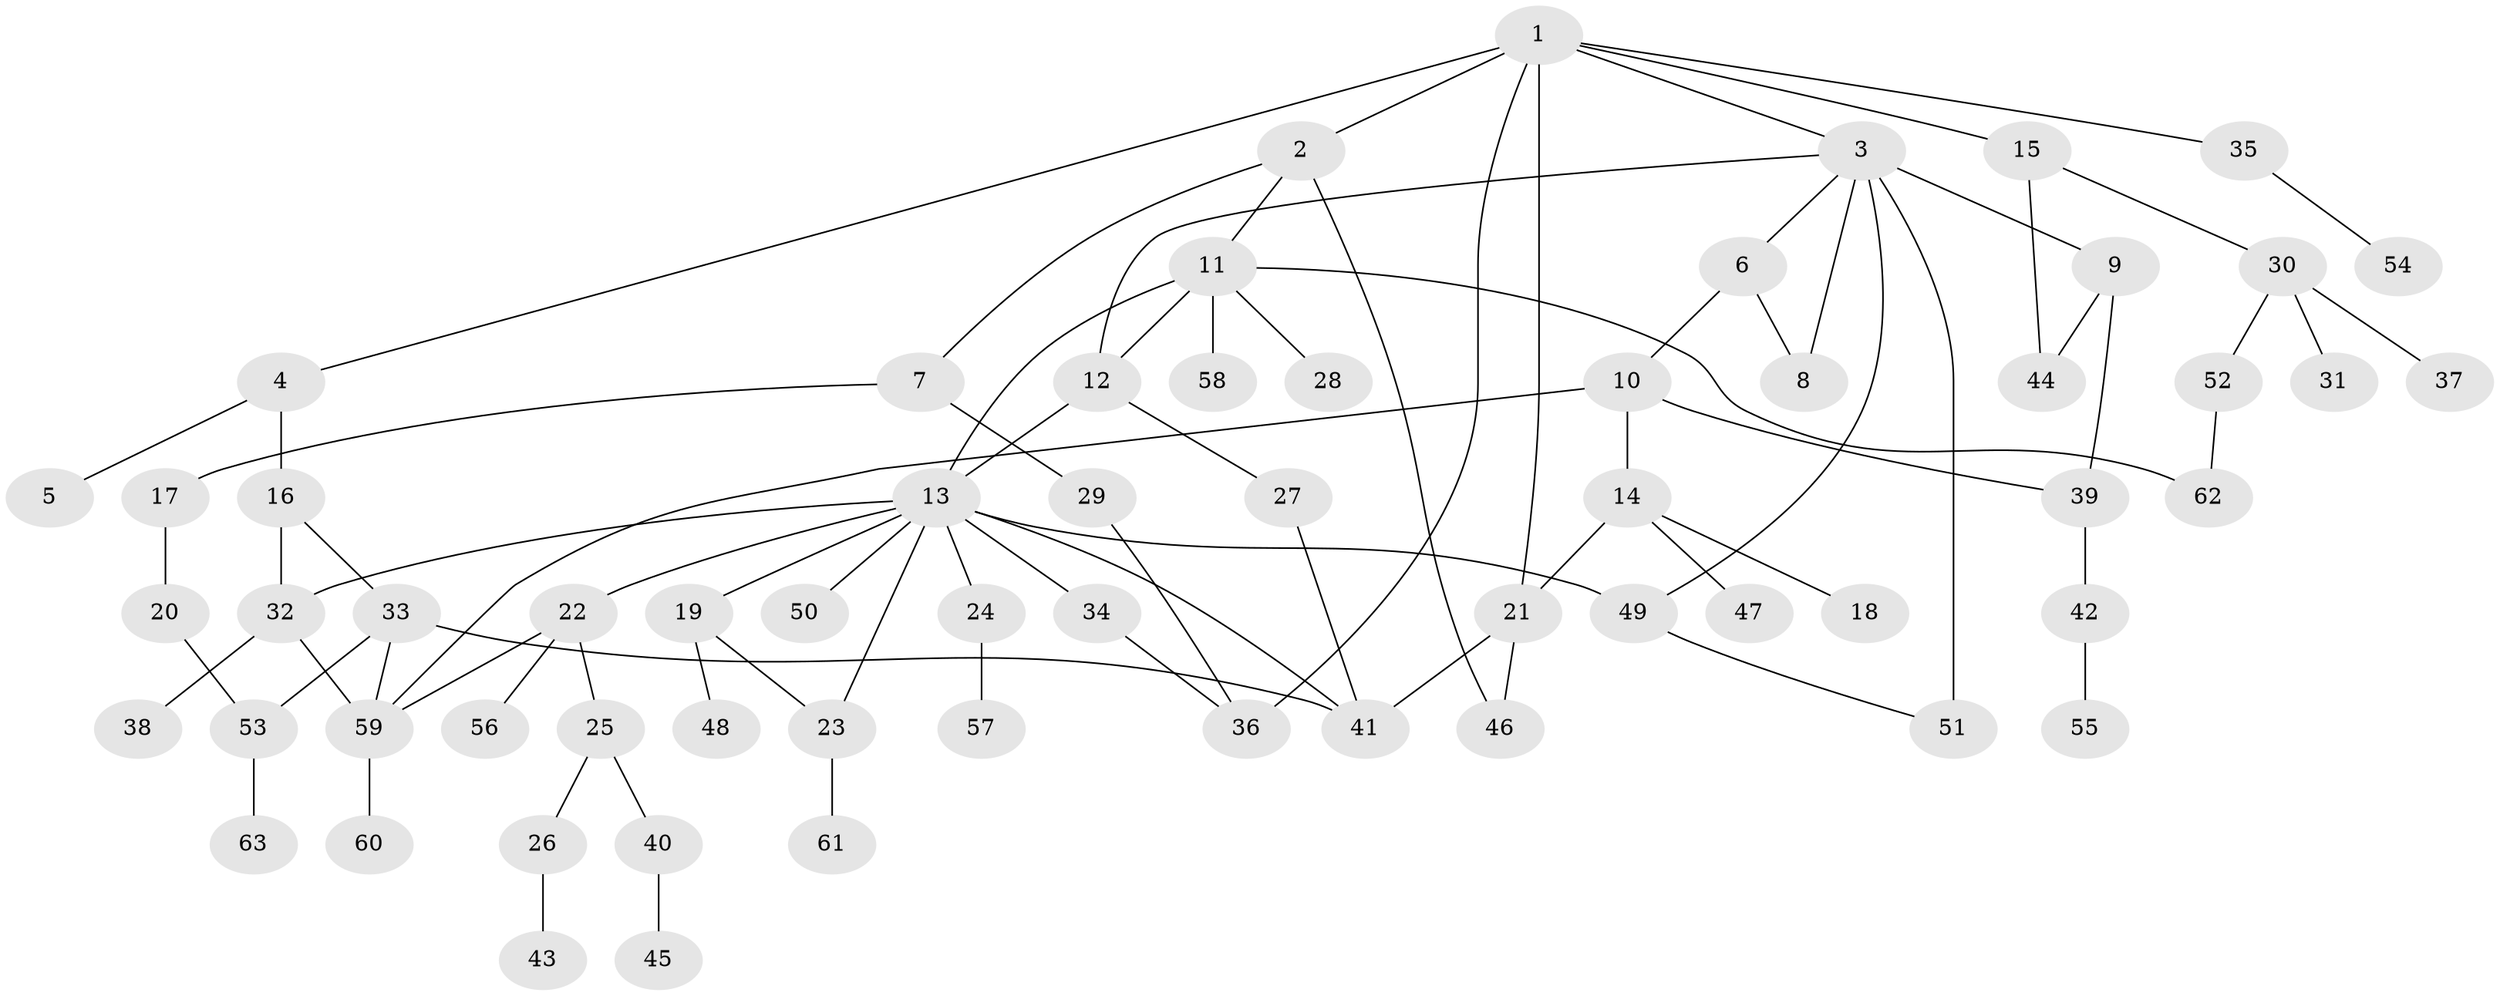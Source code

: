 // original degree distribution, {6: 0.047619047619047616, 5: 0.031746031746031744, 4: 0.0873015873015873, 1: 0.38095238095238093, 3: 0.23015873015873015, 2: 0.21428571428571427, 9: 0.007936507936507936}
// Generated by graph-tools (version 1.1) at 2025/34/03/09/25 02:34:20]
// undirected, 63 vertices, 83 edges
graph export_dot {
graph [start="1"]
  node [color=gray90,style=filled];
  1;
  2;
  3;
  4;
  5;
  6;
  7;
  8;
  9;
  10;
  11;
  12;
  13;
  14;
  15;
  16;
  17;
  18;
  19;
  20;
  21;
  22;
  23;
  24;
  25;
  26;
  27;
  28;
  29;
  30;
  31;
  32;
  33;
  34;
  35;
  36;
  37;
  38;
  39;
  40;
  41;
  42;
  43;
  44;
  45;
  46;
  47;
  48;
  49;
  50;
  51;
  52;
  53;
  54;
  55;
  56;
  57;
  58;
  59;
  60;
  61;
  62;
  63;
  1 -- 2 [weight=1.0];
  1 -- 3 [weight=1.0];
  1 -- 4 [weight=1.0];
  1 -- 15 [weight=1.0];
  1 -- 21 [weight=1.0];
  1 -- 35 [weight=1.0];
  1 -- 36 [weight=1.0];
  2 -- 7 [weight=1.0];
  2 -- 11 [weight=1.0];
  2 -- 46 [weight=1.0];
  3 -- 6 [weight=1.0];
  3 -- 8 [weight=1.0];
  3 -- 9 [weight=1.0];
  3 -- 12 [weight=1.0];
  3 -- 49 [weight=1.0];
  3 -- 51 [weight=2.0];
  4 -- 5 [weight=1.0];
  4 -- 16 [weight=1.0];
  6 -- 8 [weight=1.0];
  6 -- 10 [weight=1.0];
  7 -- 17 [weight=1.0];
  7 -- 29 [weight=1.0];
  9 -- 39 [weight=1.0];
  9 -- 44 [weight=1.0];
  10 -- 14 [weight=1.0];
  10 -- 39 [weight=1.0];
  10 -- 59 [weight=1.0];
  11 -- 12 [weight=1.0];
  11 -- 13 [weight=1.0];
  11 -- 28 [weight=1.0];
  11 -- 58 [weight=3.0];
  11 -- 62 [weight=1.0];
  12 -- 13 [weight=1.0];
  12 -- 27 [weight=1.0];
  13 -- 19 [weight=1.0];
  13 -- 22 [weight=2.0];
  13 -- 23 [weight=1.0];
  13 -- 24 [weight=1.0];
  13 -- 32 [weight=1.0];
  13 -- 34 [weight=1.0];
  13 -- 41 [weight=1.0];
  13 -- 49 [weight=1.0];
  13 -- 50 [weight=1.0];
  14 -- 18 [weight=1.0];
  14 -- 21 [weight=2.0];
  14 -- 47 [weight=1.0];
  15 -- 30 [weight=1.0];
  15 -- 44 [weight=1.0];
  16 -- 32 [weight=3.0];
  16 -- 33 [weight=1.0];
  17 -- 20 [weight=1.0];
  19 -- 23 [weight=2.0];
  19 -- 48 [weight=1.0];
  20 -- 53 [weight=1.0];
  21 -- 41 [weight=1.0];
  21 -- 46 [weight=1.0];
  22 -- 25 [weight=3.0];
  22 -- 56 [weight=1.0];
  22 -- 59 [weight=1.0];
  23 -- 61 [weight=1.0];
  24 -- 57 [weight=1.0];
  25 -- 26 [weight=1.0];
  25 -- 40 [weight=1.0];
  26 -- 43 [weight=2.0];
  27 -- 41 [weight=1.0];
  29 -- 36 [weight=1.0];
  30 -- 31 [weight=1.0];
  30 -- 37 [weight=2.0];
  30 -- 52 [weight=1.0];
  32 -- 38 [weight=1.0];
  32 -- 59 [weight=1.0];
  33 -- 41 [weight=1.0];
  33 -- 53 [weight=1.0];
  33 -- 59 [weight=2.0];
  34 -- 36 [weight=1.0];
  35 -- 54 [weight=1.0];
  39 -- 42 [weight=1.0];
  40 -- 45 [weight=1.0];
  42 -- 55 [weight=1.0];
  49 -- 51 [weight=1.0];
  52 -- 62 [weight=1.0];
  53 -- 63 [weight=1.0];
  59 -- 60 [weight=1.0];
}

